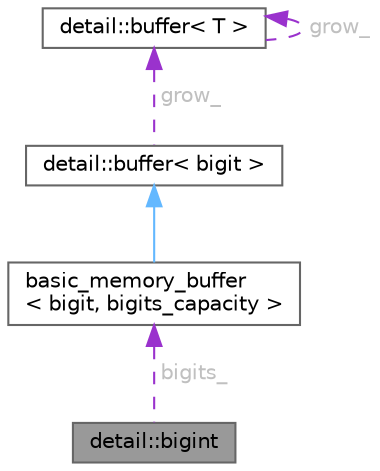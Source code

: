 digraph "detail::bigint"
{
 // LATEX_PDF_SIZE
  bgcolor="transparent";
  edge [fontname=Helvetica,fontsize=10,labelfontname=Helvetica,labelfontsize=10];
  node [fontname=Helvetica,fontsize=10,shape=box,height=0.2,width=0.4];
  Node1 [id="Node000001",label="detail::bigint",height=0.2,width=0.4,color="gray40", fillcolor="grey60", style="filled", fontcolor="black",tooltip=" "];
  Node2 -> Node1 [id="edge5_Node000001_Node000002",dir="back",color="darkorchid3",style="dashed",tooltip=" ",label=" bigits_",fontcolor="grey" ];
  Node2 [id="Node000002",label="basic_memory_buffer\l\< bigit, bigits_capacity \>",height=0.2,width=0.4,color="gray40", fillcolor="white", style="filled",URL="$classbasic__memory__buffer.html",tooltip=" "];
  Node3 -> Node2 [id="edge6_Node000002_Node000003",dir="back",color="steelblue1",style="solid",tooltip=" "];
  Node3 [id="Node000003",label="detail::buffer\< bigit \>",height=0.2,width=0.4,color="gray40", fillcolor="white", style="filled",URL="$classdetail_1_1buffer.html",tooltip=" "];
  Node4 -> Node3 [id="edge7_Node000003_Node000004",dir="back",color="darkorchid3",style="dashed",tooltip=" ",label=" grow_",fontcolor="grey" ];
  Node4 [id="Node000004",label="detail::buffer\< T \>",height=0.2,width=0.4,color="gray40", fillcolor="white", style="filled",URL="$classdetail_1_1buffer.html",tooltip=" "];
  Node4 -> Node4 [id="edge8_Node000004_Node000004",dir="back",color="darkorchid3",style="dashed",tooltip=" ",label=" grow_",fontcolor="grey" ];
}

